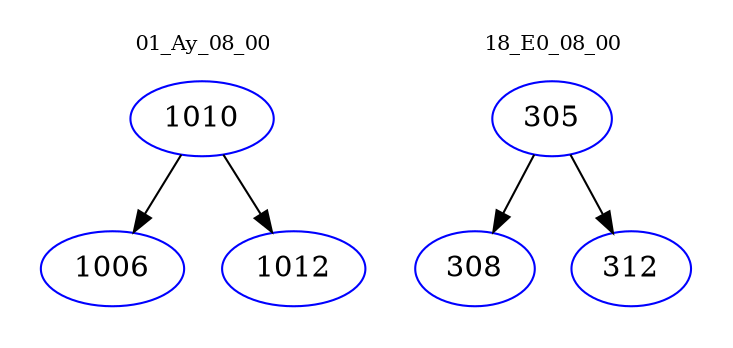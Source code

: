 digraph{
subgraph cluster_0 {
color = white
label = "01_Ay_08_00";
fontsize=10;
T0_1010 [label="1010", color="blue"]
T0_1010 -> T0_1006 [color="black"]
T0_1006 [label="1006", color="blue"]
T0_1010 -> T0_1012 [color="black"]
T0_1012 [label="1012", color="blue"]
}
subgraph cluster_1 {
color = white
label = "18_E0_08_00";
fontsize=10;
T1_305 [label="305", color="blue"]
T1_305 -> T1_308 [color="black"]
T1_308 [label="308", color="blue"]
T1_305 -> T1_312 [color="black"]
T1_312 [label="312", color="blue"]
}
}
